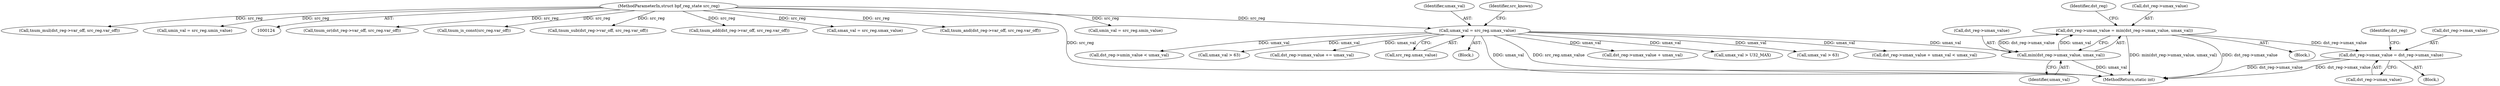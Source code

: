 digraph "0_linux_468f6eafa6c44cb2c5d8aad35e12f06c240a812a@pointer" {
"1000529" [label="(Call,dst_reg->smax_value = dst_reg->umax_value)"];
"1000490" [label="(Call,dst_reg->umax_value = min(dst_reg->umax_value, umax_val))"];
"1000494" [label="(Call,min(dst_reg->umax_value, umax_val))"];
"1000178" [label="(Call,umax_val = src_reg.umax_value)"];
"1000128" [label="(MethodParameterIn,struct bpf_reg_state src_reg)"];
"1000498" [label="(Identifier,umax_val)"];
"1000563" [label="(Call,tnum_or(dst_reg->var_off, src_reg.var_off))"];
"1000322" [label="(Call,dst_reg->umin_value < umax_val)"];
"1000185" [label="(Call,tnum_is_const(src_reg.var_off))"];
"1000354" [label="(Call,tnum_sub(dst_reg->var_off, src_reg.var_off))"];
"1000277" [label="(Call,tnum_add(dst_reg->var_off, src_reg.var_off))"];
"1000179" [label="(Identifier,umax_val)"];
"1000495" [label="(Call,dst_reg->umax_value)"];
"1000636" [label="(Call,umax_val > 63)"];
"1000178" [label="(Call,umax_val = src_reg.umax_value)"];
"1000268" [label="(Call,dst_reg->umax_value += umax_val)"];
"1000180" [label="(Call,src_reg.umax_value)"];
"1000168" [label="(Call,smax_val = src_reg.smax_value)"];
"1000494" [label="(Call,min(dst_reg->umax_value, umax_val))"];
"1000529" [label="(Call,dst_reg->smax_value = dst_reg->umax_value)"];
"1000129" [label="(Block,)"];
"1000474" [label="(Call,tnum_and(dst_reg->var_off, src_reg.var_off))"];
"1000503" [label="(Identifier,dst_reg)"];
"1000491" [label="(Call,dst_reg->umax_value)"];
"1000771" [label="(MethodReturn,static int)"];
"1000490" [label="(Call,dst_reg->umax_value = min(dst_reg->umax_value, umax_val))"];
"1000533" [label="(Call,dst_reg->umax_value)"];
"1000197" [label="(Block,)"];
"1000184" [label="(Identifier,src_known)"];
"1000537" [label="(Identifier,dst_reg)"];
"1000244" [label="(Call,dst_reg->umax_value + umax_val)"];
"1000163" [label="(Call,smin_val = src_reg.smin_value)"];
"1000392" [label="(Call,umax_val > U32_MAX)"];
"1000704" [label="(Call,umax_val > 63)"];
"1000243" [label="(Call,dst_reg->umax_value + umax_val < umax_val)"];
"1000367" [label="(Call,tnum_mul(dst_reg->var_off, src_reg.var_off))"];
"1000530" [label="(Call,dst_reg->smax_value)"];
"1000173" [label="(Call,umin_val = src_reg.umin_value)"];
"1000521" [label="(Block,)"];
"1000128" [label="(MethodParameterIn,struct bpf_reg_state src_reg)"];
"1000529" -> "1000521"  [label="AST: "];
"1000529" -> "1000533"  [label="CFG: "];
"1000530" -> "1000529"  [label="AST: "];
"1000533" -> "1000529"  [label="AST: "];
"1000537" -> "1000529"  [label="CFG: "];
"1000529" -> "1000771"  [label="DDG: dst_reg->umax_value"];
"1000529" -> "1000771"  [label="DDG: dst_reg->smax_value"];
"1000490" -> "1000529"  [label="DDG: dst_reg->umax_value"];
"1000490" -> "1000197"  [label="AST: "];
"1000490" -> "1000494"  [label="CFG: "];
"1000491" -> "1000490"  [label="AST: "];
"1000494" -> "1000490"  [label="AST: "];
"1000503" -> "1000490"  [label="CFG: "];
"1000490" -> "1000771"  [label="DDG: min(dst_reg->umax_value, umax_val)"];
"1000490" -> "1000771"  [label="DDG: dst_reg->umax_value"];
"1000494" -> "1000490"  [label="DDG: dst_reg->umax_value"];
"1000494" -> "1000490"  [label="DDG: umax_val"];
"1000494" -> "1000498"  [label="CFG: "];
"1000495" -> "1000494"  [label="AST: "];
"1000498" -> "1000494"  [label="AST: "];
"1000494" -> "1000771"  [label="DDG: umax_val"];
"1000178" -> "1000494"  [label="DDG: umax_val"];
"1000178" -> "1000129"  [label="AST: "];
"1000178" -> "1000180"  [label="CFG: "];
"1000179" -> "1000178"  [label="AST: "];
"1000180" -> "1000178"  [label="AST: "];
"1000184" -> "1000178"  [label="CFG: "];
"1000178" -> "1000771"  [label="DDG: umax_val"];
"1000178" -> "1000771"  [label="DDG: src_reg.umax_value"];
"1000128" -> "1000178"  [label="DDG: src_reg"];
"1000178" -> "1000243"  [label="DDG: umax_val"];
"1000178" -> "1000244"  [label="DDG: umax_val"];
"1000178" -> "1000268"  [label="DDG: umax_val"];
"1000178" -> "1000322"  [label="DDG: umax_val"];
"1000178" -> "1000392"  [label="DDG: umax_val"];
"1000178" -> "1000636"  [label="DDG: umax_val"];
"1000178" -> "1000704"  [label="DDG: umax_val"];
"1000128" -> "1000124"  [label="AST: "];
"1000128" -> "1000771"  [label="DDG: src_reg"];
"1000128" -> "1000163"  [label="DDG: src_reg"];
"1000128" -> "1000168"  [label="DDG: src_reg"];
"1000128" -> "1000173"  [label="DDG: src_reg"];
"1000128" -> "1000185"  [label="DDG: src_reg"];
"1000128" -> "1000277"  [label="DDG: src_reg"];
"1000128" -> "1000354"  [label="DDG: src_reg"];
"1000128" -> "1000367"  [label="DDG: src_reg"];
"1000128" -> "1000474"  [label="DDG: src_reg"];
"1000128" -> "1000563"  [label="DDG: src_reg"];
}

